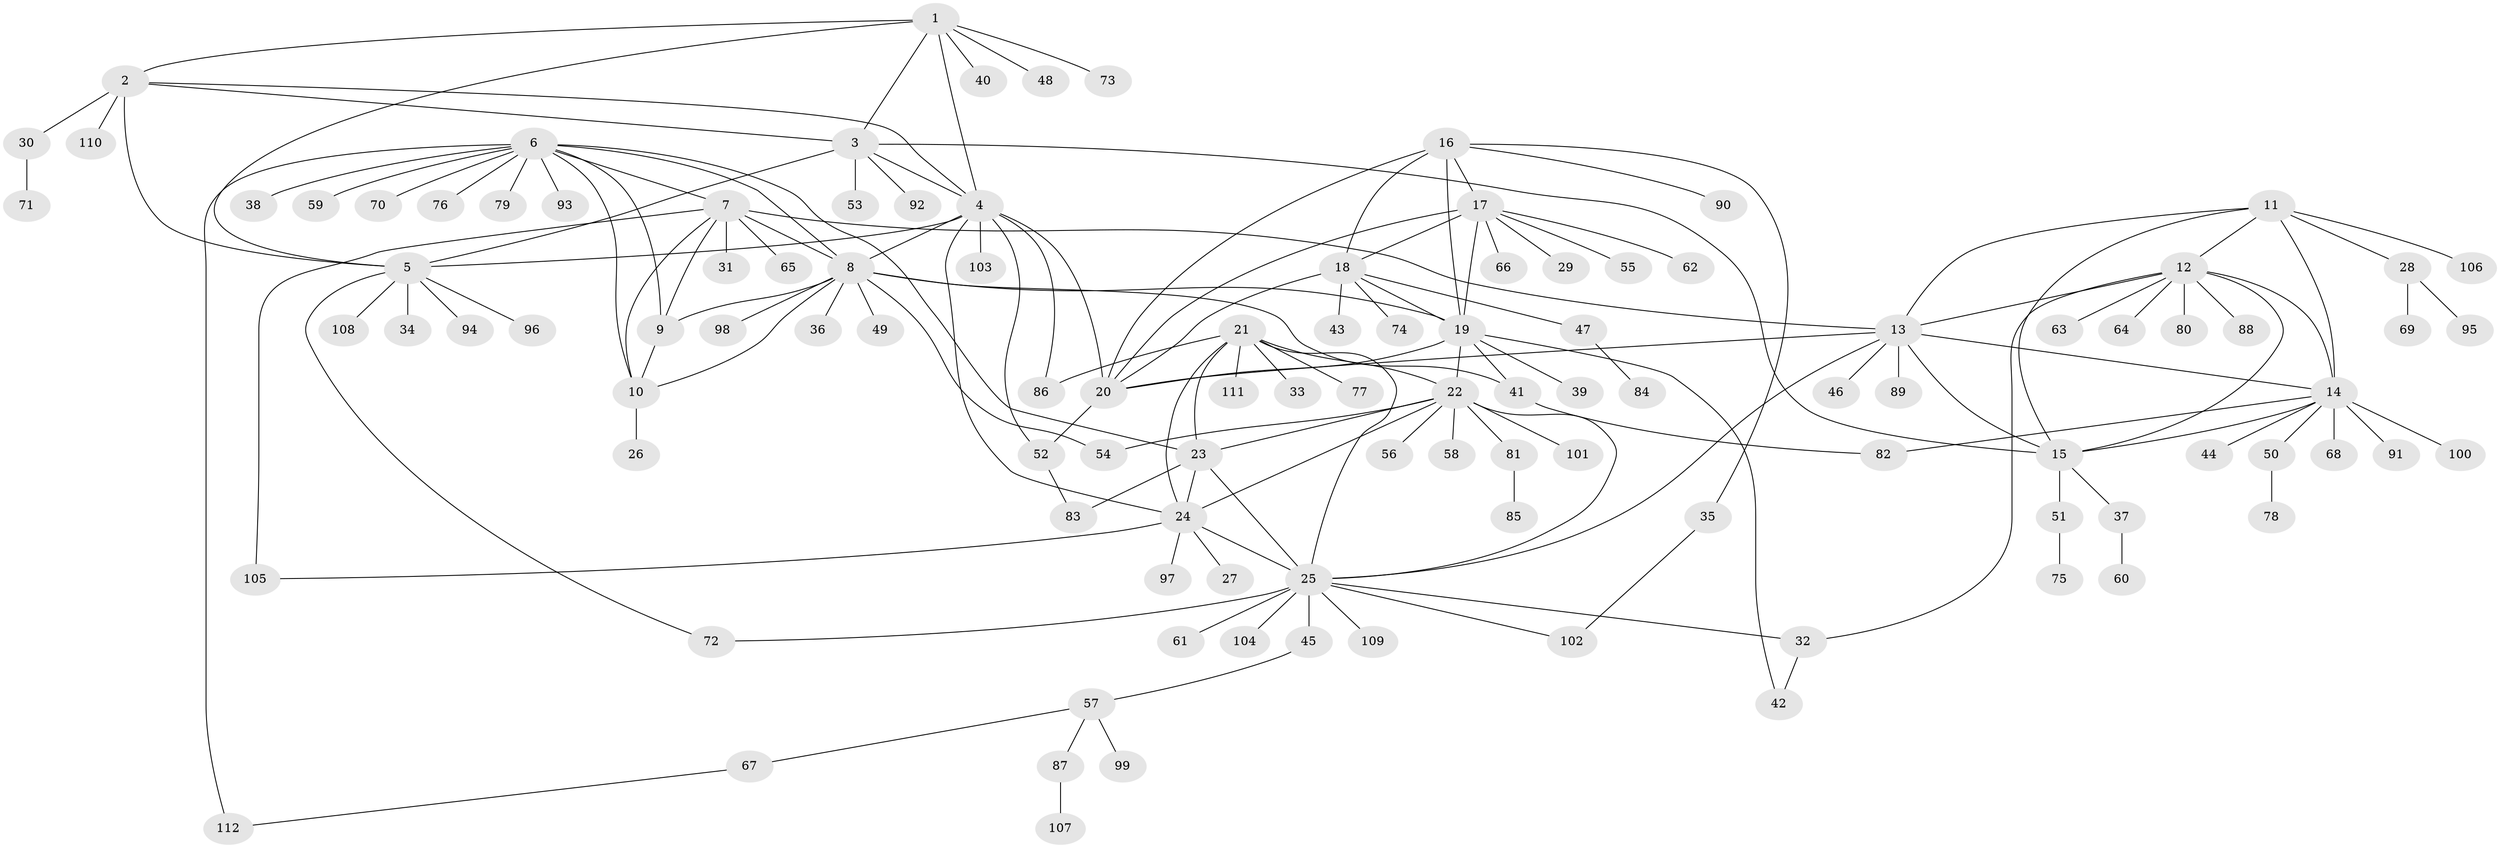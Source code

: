 // coarse degree distribution, {5: 0.022988505747126436, 10: 0.05747126436781609, 7: 0.04597701149425287, 8: 0.011494252873563218, 9: 0.011494252873563218, 3: 0.034482758620689655, 6: 0.034482758620689655, 14: 0.011494252873563218, 18: 0.011494252873563218, 1: 0.6436781609195402, 2: 0.10344827586206896, 4: 0.011494252873563218}
// Generated by graph-tools (version 1.1) at 2025/52/02/27/25 19:52:20]
// undirected, 112 vertices, 159 edges
graph export_dot {
graph [start="1"]
  node [color=gray90,style=filled];
  1;
  2;
  3;
  4;
  5;
  6;
  7;
  8;
  9;
  10;
  11;
  12;
  13;
  14;
  15;
  16;
  17;
  18;
  19;
  20;
  21;
  22;
  23;
  24;
  25;
  26;
  27;
  28;
  29;
  30;
  31;
  32;
  33;
  34;
  35;
  36;
  37;
  38;
  39;
  40;
  41;
  42;
  43;
  44;
  45;
  46;
  47;
  48;
  49;
  50;
  51;
  52;
  53;
  54;
  55;
  56;
  57;
  58;
  59;
  60;
  61;
  62;
  63;
  64;
  65;
  66;
  67;
  68;
  69;
  70;
  71;
  72;
  73;
  74;
  75;
  76;
  77;
  78;
  79;
  80;
  81;
  82;
  83;
  84;
  85;
  86;
  87;
  88;
  89;
  90;
  91;
  92;
  93;
  94;
  95;
  96;
  97;
  98;
  99;
  100;
  101;
  102;
  103;
  104;
  105;
  106;
  107;
  108;
  109;
  110;
  111;
  112;
  1 -- 2;
  1 -- 3;
  1 -- 4;
  1 -- 5;
  1 -- 40;
  1 -- 48;
  1 -- 73;
  2 -- 3;
  2 -- 4;
  2 -- 5;
  2 -- 30;
  2 -- 110;
  3 -- 4;
  3 -- 5;
  3 -- 15;
  3 -- 53;
  3 -- 92;
  4 -- 5;
  4 -- 8;
  4 -- 20;
  4 -- 24;
  4 -- 52;
  4 -- 86;
  4 -- 103;
  5 -- 34;
  5 -- 72;
  5 -- 94;
  5 -- 96;
  5 -- 108;
  6 -- 7;
  6 -- 8;
  6 -- 9;
  6 -- 10;
  6 -- 23;
  6 -- 38;
  6 -- 59;
  6 -- 70;
  6 -- 76;
  6 -- 79;
  6 -- 93;
  6 -- 112;
  7 -- 8;
  7 -- 9;
  7 -- 10;
  7 -- 13;
  7 -- 31;
  7 -- 65;
  7 -- 105;
  8 -- 9;
  8 -- 10;
  8 -- 19;
  8 -- 36;
  8 -- 41;
  8 -- 49;
  8 -- 54;
  8 -- 98;
  9 -- 10;
  10 -- 26;
  11 -- 12;
  11 -- 13;
  11 -- 14;
  11 -- 15;
  11 -- 28;
  11 -- 106;
  12 -- 13;
  12 -- 14;
  12 -- 15;
  12 -- 32;
  12 -- 63;
  12 -- 64;
  12 -- 80;
  12 -- 88;
  13 -- 14;
  13 -- 15;
  13 -- 20;
  13 -- 25;
  13 -- 46;
  13 -- 89;
  14 -- 15;
  14 -- 44;
  14 -- 50;
  14 -- 68;
  14 -- 82;
  14 -- 91;
  14 -- 100;
  15 -- 37;
  15 -- 51;
  16 -- 17;
  16 -- 18;
  16 -- 19;
  16 -- 20;
  16 -- 35;
  16 -- 90;
  17 -- 18;
  17 -- 19;
  17 -- 20;
  17 -- 29;
  17 -- 55;
  17 -- 62;
  17 -- 66;
  18 -- 19;
  18 -- 20;
  18 -- 43;
  18 -- 47;
  18 -- 74;
  19 -- 20;
  19 -- 22;
  19 -- 39;
  19 -- 41;
  19 -- 42;
  20 -- 52;
  21 -- 22;
  21 -- 23;
  21 -- 24;
  21 -- 25;
  21 -- 33;
  21 -- 77;
  21 -- 86;
  21 -- 111;
  22 -- 23;
  22 -- 24;
  22 -- 25;
  22 -- 54;
  22 -- 56;
  22 -- 58;
  22 -- 81;
  22 -- 101;
  23 -- 24;
  23 -- 25;
  23 -- 83;
  24 -- 25;
  24 -- 27;
  24 -- 97;
  24 -- 105;
  25 -- 32;
  25 -- 45;
  25 -- 61;
  25 -- 72;
  25 -- 102;
  25 -- 104;
  25 -- 109;
  28 -- 69;
  28 -- 95;
  30 -- 71;
  32 -- 42;
  35 -- 102;
  37 -- 60;
  41 -- 82;
  45 -- 57;
  47 -- 84;
  50 -- 78;
  51 -- 75;
  52 -- 83;
  57 -- 67;
  57 -- 87;
  57 -- 99;
  67 -- 112;
  81 -- 85;
  87 -- 107;
}
